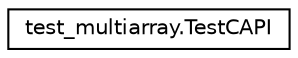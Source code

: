 digraph "Graphical Class Hierarchy"
{
 // LATEX_PDF_SIZE
  edge [fontname="Helvetica",fontsize="10",labelfontname="Helvetica",labelfontsize="10"];
  node [fontname="Helvetica",fontsize="10",shape=record];
  rankdir="LR";
  Node0 [label="test_multiarray.TestCAPI",height=0.2,width=0.4,color="black", fillcolor="white", style="filled",URL="$classtest__multiarray_1_1TestCAPI.html",tooltip=" "];
}
